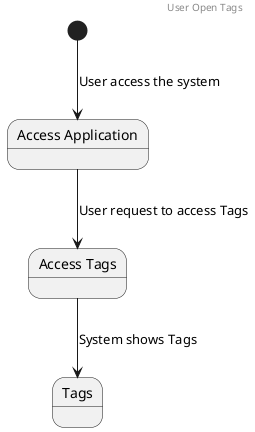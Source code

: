 @startuml

header User Open Tags

state "Access Application" as s1
state "Access Tags" as s2
state "Tags" as s3

[*] -down-> s1 : User access the system
s1 -down-> s2 : User request to access Tags
s2 -down-> s3 : System shows Tags

@enduml